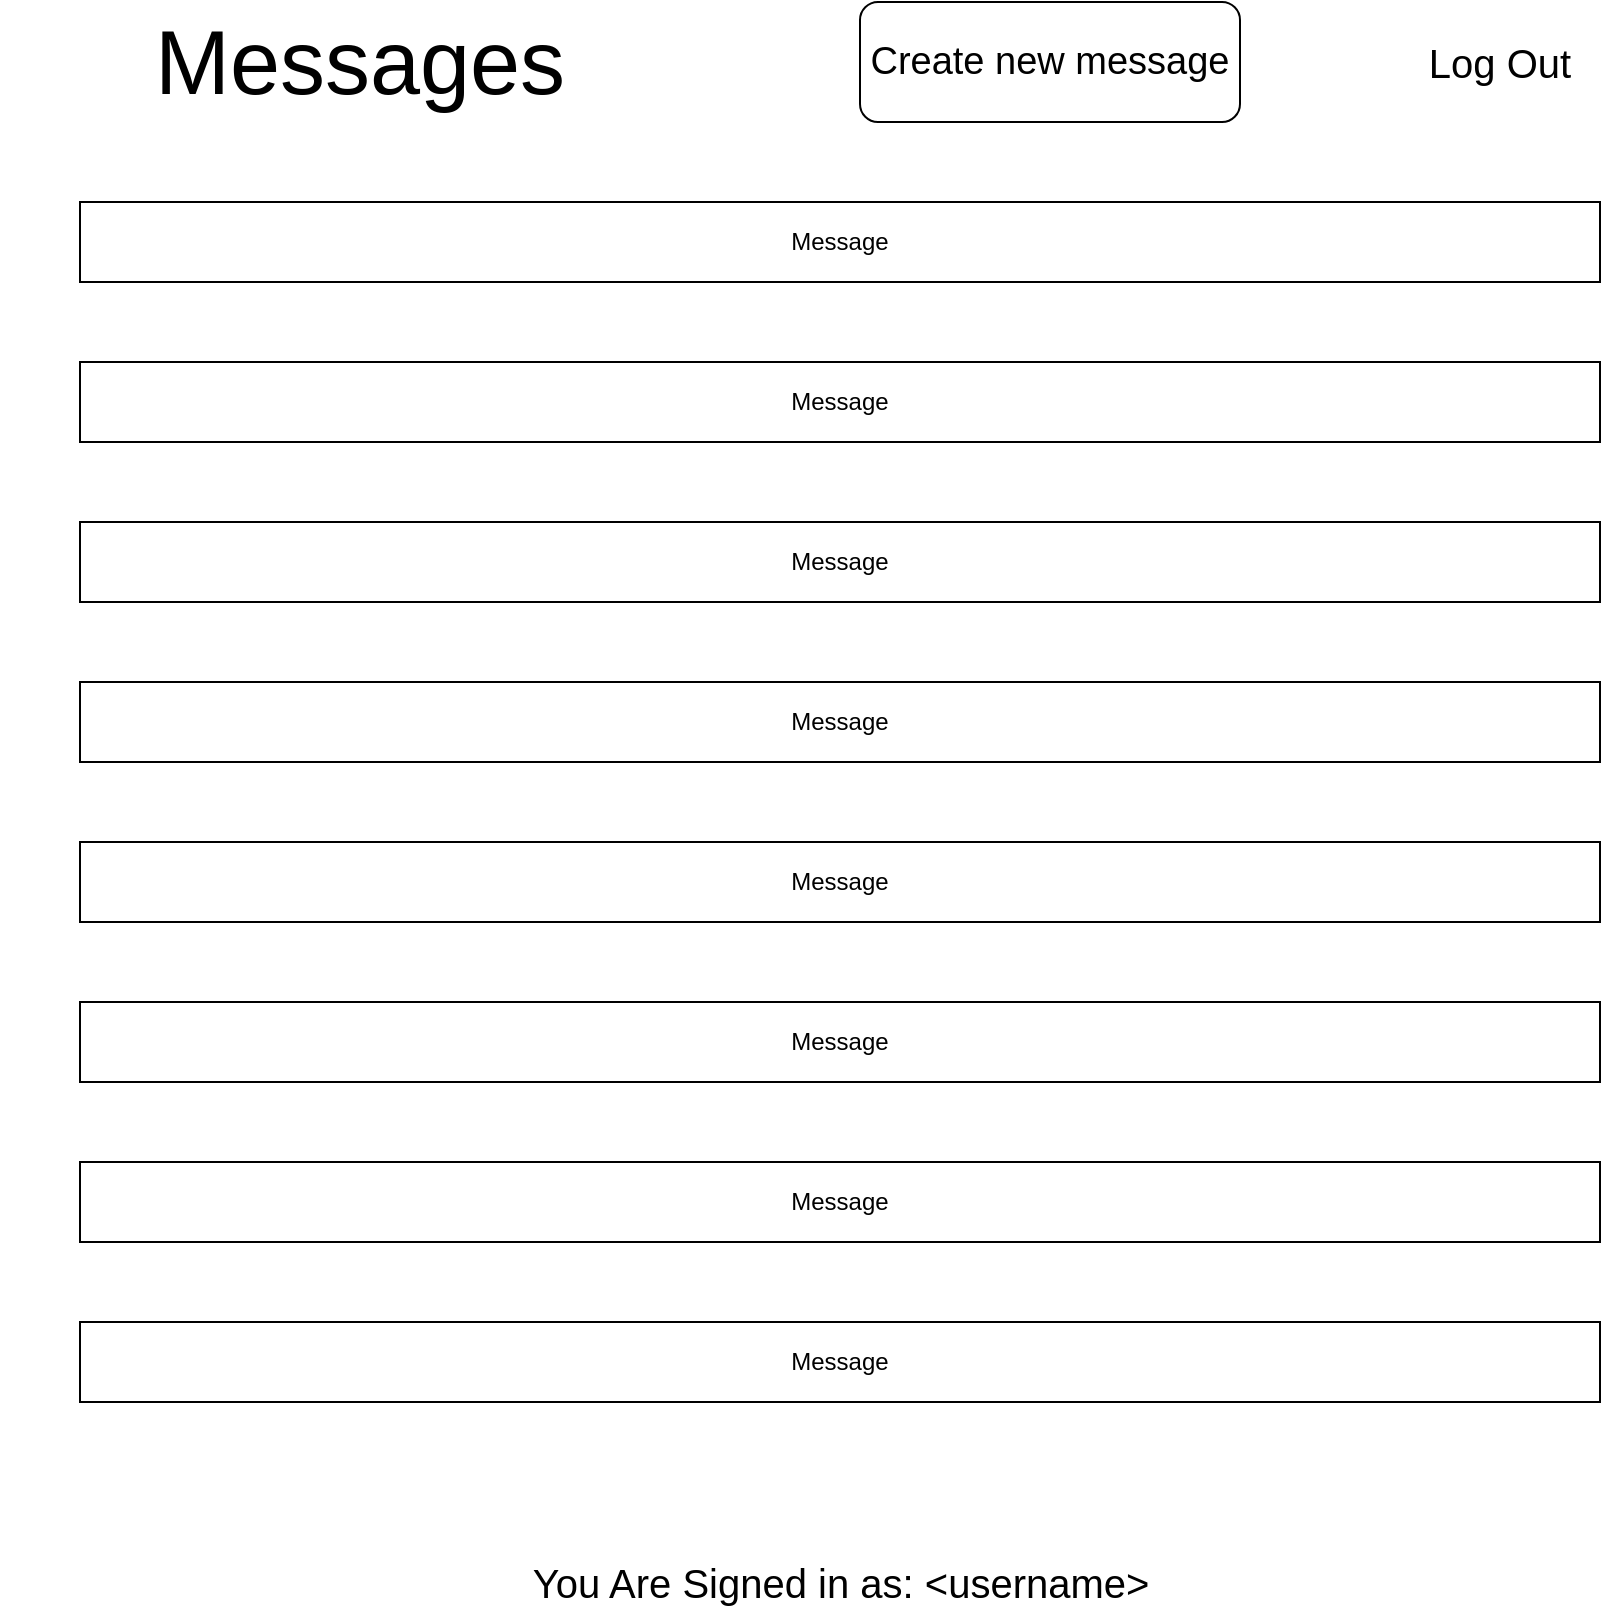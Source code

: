 <mxfile version="10.6.0" type="device"><diagram id="HKvXvnaT9E6Lr2QpJwJ2" name="Home Page"><mxGraphModel dx="834" dy="512" grid="1" gridSize="10" guides="1" tooltips="1" connect="1" arrows="1" fold="1" page="1" pageScale="1" pageWidth="850" pageHeight="1100" math="0" shadow="0"><root><mxCell id="0"/><mxCell id="1" parent="0"/><mxCell id="c-8H_fXOKhKS6u8-SIKj-2" value="&lt;font style=&quot;font-size: 45px&quot;&gt;Messages&lt;/font&gt;" style="text;html=1;strokeColor=none;fillColor=none;align=center;verticalAlign=middle;whiteSpace=wrap;rounded=0;" vertex="1" parent="1"><mxGeometry x="20" y="20" width="360" height="60" as="geometry"/></mxCell><mxCell id="c-8H_fXOKhKS6u8-SIKj-3" value="&lt;font style=&quot;font-size: 20px&quot;&gt;Log Out&lt;/font&gt;" style="text;html=1;strokeColor=none;fillColor=none;align=center;verticalAlign=middle;whiteSpace=wrap;rounded=0;" vertex="1" parent="1"><mxGeometry x="730" y="40" width="80" height="20" as="geometry"/></mxCell><mxCell id="c-8H_fXOKhKS6u8-SIKj-5" value="&lt;font style=&quot;font-size: 19px&quot;&gt;Create new message&lt;/font&gt;" style="rounded=1;whiteSpace=wrap;html=1;" vertex="1" parent="1"><mxGeometry x="450" y="20" width="190" height="60" as="geometry"/></mxCell><mxCell id="c-8H_fXOKhKS6u8-SIKj-6" value="Message" style="rounded=0;whiteSpace=wrap;html=1;" vertex="1" parent="1"><mxGeometry x="60" y="120" width="760" height="40" as="geometry"/></mxCell><mxCell id="c-8H_fXOKhKS6u8-SIKj-9" value="Message" style="rounded=0;whiteSpace=wrap;html=1;" vertex="1" parent="1"><mxGeometry x="60" y="200" width="760" height="40" as="geometry"/></mxCell><mxCell id="c-8H_fXOKhKS6u8-SIKj-10" value="Message" style="rounded=0;whiteSpace=wrap;html=1;" vertex="1" parent="1"><mxGeometry x="60" y="280" width="760" height="40" as="geometry"/></mxCell><mxCell id="c-8H_fXOKhKS6u8-SIKj-11" value="Message" style="rounded=0;whiteSpace=wrap;html=1;" vertex="1" parent="1"><mxGeometry x="60" y="440" width="760" height="40" as="geometry"/></mxCell><mxCell id="c-8H_fXOKhKS6u8-SIKj-12" value="Message" style="rounded=0;whiteSpace=wrap;html=1;" vertex="1" parent="1"><mxGeometry x="60" y="360" width="760" height="40" as="geometry"/></mxCell><mxCell id="c-8H_fXOKhKS6u8-SIKj-13" value="Message" style="rounded=0;whiteSpace=wrap;html=1;" vertex="1" parent="1"><mxGeometry x="60" y="520" width="760" height="40" as="geometry"/></mxCell><mxCell id="c-8H_fXOKhKS6u8-SIKj-14" value="Message" style="rounded=0;whiteSpace=wrap;html=1;" vertex="1" parent="1"><mxGeometry x="60" y="600" width="760" height="40" as="geometry"/></mxCell><mxCell id="c-8H_fXOKhKS6u8-SIKj-15" value="Message" style="rounded=0;whiteSpace=wrap;html=1;" vertex="1" parent="1"><mxGeometry x="60" y="680" width="760" height="40" as="geometry"/></mxCell><mxCell id="c-8H_fXOKhKS6u8-SIKj-16" value="&lt;font style=&quot;font-size: 20px&quot;&gt;You Are Signed in as: &amp;lt;username&amp;gt;&lt;/font&gt;" style="text;html=1;strokeColor=none;fillColor=none;align=center;verticalAlign=middle;whiteSpace=wrap;rounded=0;" vertex="1" parent="1"><mxGeometry x="272.5" y="800" width="335" height="20" as="geometry"/></mxCell></root></mxGraphModel></diagram><diagram name="Message Page" id="iuNMUY_2OT7lKtywTO9y"><mxGraphModel dx="834" dy="512" grid="1" gridSize="10" guides="1" tooltips="1" connect="1" arrows="1" fold="1" page="1" pageScale="1" pageWidth="850" pageHeight="1100" math="0" shadow="0"><root><mxCell id="plh0dglVti0YVQasr1ws-0"/><mxCell id="plh0dglVti0YVQasr1ws-1" parent="plh0dglVti0YVQasr1ws-0"/><mxCell id="plh0dglVti0YVQasr1ws-2" value="&lt;font style=&quot;font-size: 45px&quot;&gt;Messages&lt;/font&gt;" style="text;html=1;strokeColor=none;fillColor=none;align=center;verticalAlign=middle;whiteSpace=wrap;rounded=0;" vertex="1" parent="plh0dglVti0YVQasr1ws-1"><mxGeometry x="20" y="20" width="360" height="60" as="geometry"/></mxCell><mxCell id="plh0dglVti0YVQasr1ws-3" value="&lt;font style=&quot;font-size: 20px&quot;&gt;Log Out&lt;/font&gt;" style="text;html=1;strokeColor=none;fillColor=none;align=center;verticalAlign=middle;whiteSpace=wrap;rounded=0;" vertex="1" parent="plh0dglVti0YVQasr1ws-1"><mxGeometry x="730" y="40" width="80" height="20" as="geometry"/></mxCell><mxCell id="plh0dglVti0YVQasr1ws-4" value="&lt;font style=&quot;font-size: 19px&quot;&gt;Create new message&lt;/font&gt;" style="rounded=1;whiteSpace=wrap;html=1;" vertex="1" parent="plh0dglVti0YVQasr1ws-1"><mxGeometry x="450" y="20" width="190" height="60" as="geometry"/></mxCell><mxCell id="plh0dglVti0YVQasr1ws-12" value="Sender&lt;br&gt;&lt;br&gt;&lt;br&gt;&lt;br&gt;&lt;br&gt;Message" style="rounded=0;whiteSpace=wrap;html=1;" vertex="1" parent="plh0dglVti0YVQasr1ws-1"><mxGeometry x="60" y="130" width="760" height="270" as="geometry"/></mxCell><mxCell id="plh0dglVti0YVQasr1ws-13" value="&lt;font style=&quot;font-size: 20px&quot;&gt;You Are Signed in as: &amp;lt;username&amp;gt;&lt;/font&gt;" style="text;html=1;strokeColor=none;fillColor=none;align=center;verticalAlign=middle;whiteSpace=wrap;rounded=0;" vertex="1" parent="plh0dglVti0YVQasr1ws-1"><mxGeometry x="272.5" y="520" width="335" height="20" as="geometry"/></mxCell></root></mxGraphModel></diagram></mxfile>